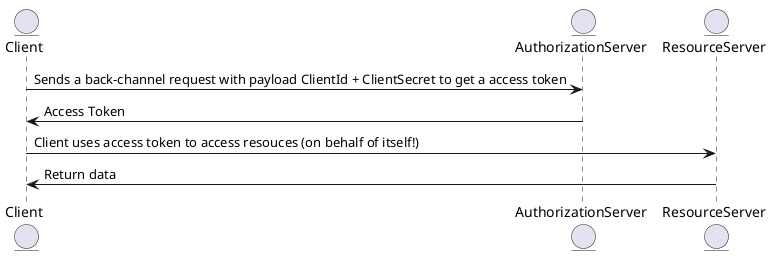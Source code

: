 @startuml

entity      Client              as client
entity      AuthorizationServer as idp
entity      ResourceServer      as api

client      -> idp                  : Sends a back-channel request with payload ClientId + ClientSecret to get a access token
idp         -> client               : Access Token
client      -> api                  : Client uses access token to access resouces (on behalf of itself!)
api         -> client               : Return data

@enduml